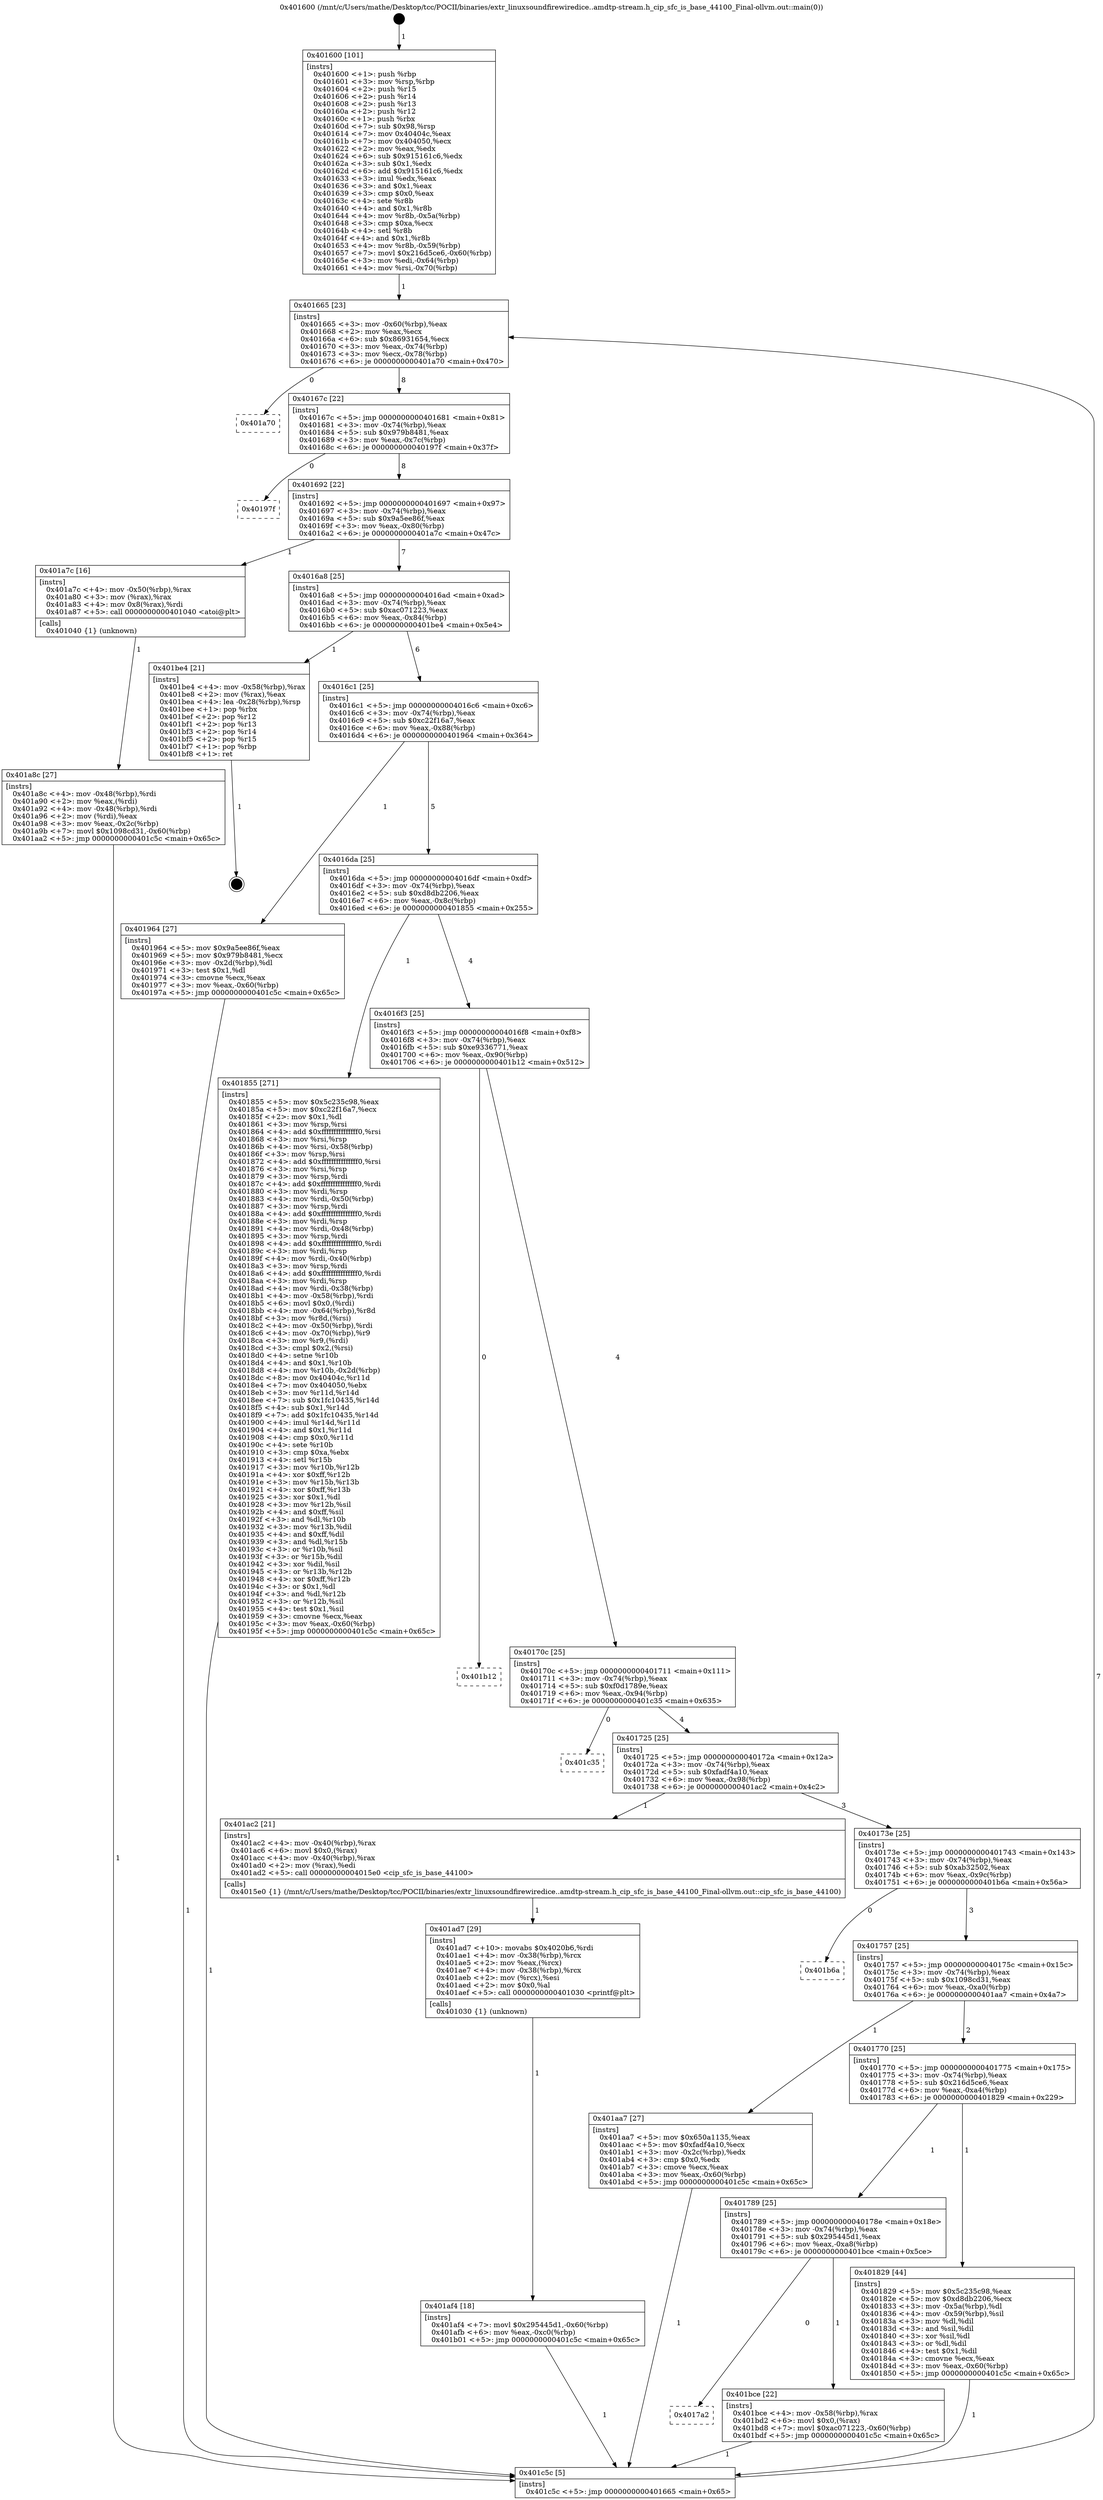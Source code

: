 digraph "0x401600" {
  label = "0x401600 (/mnt/c/Users/mathe/Desktop/tcc/POCII/binaries/extr_linuxsoundfirewiredice..amdtp-stream.h_cip_sfc_is_base_44100_Final-ollvm.out::main(0))"
  labelloc = "t"
  node[shape=record]

  Entry [label="",width=0.3,height=0.3,shape=circle,fillcolor=black,style=filled]
  "0x401665" [label="{
     0x401665 [23]\l
     | [instrs]\l
     &nbsp;&nbsp;0x401665 \<+3\>: mov -0x60(%rbp),%eax\l
     &nbsp;&nbsp;0x401668 \<+2\>: mov %eax,%ecx\l
     &nbsp;&nbsp;0x40166a \<+6\>: sub $0x86931654,%ecx\l
     &nbsp;&nbsp;0x401670 \<+3\>: mov %eax,-0x74(%rbp)\l
     &nbsp;&nbsp;0x401673 \<+3\>: mov %ecx,-0x78(%rbp)\l
     &nbsp;&nbsp;0x401676 \<+6\>: je 0000000000401a70 \<main+0x470\>\l
  }"]
  "0x401a70" [label="{
     0x401a70\l
  }", style=dashed]
  "0x40167c" [label="{
     0x40167c [22]\l
     | [instrs]\l
     &nbsp;&nbsp;0x40167c \<+5\>: jmp 0000000000401681 \<main+0x81\>\l
     &nbsp;&nbsp;0x401681 \<+3\>: mov -0x74(%rbp),%eax\l
     &nbsp;&nbsp;0x401684 \<+5\>: sub $0x979b8481,%eax\l
     &nbsp;&nbsp;0x401689 \<+3\>: mov %eax,-0x7c(%rbp)\l
     &nbsp;&nbsp;0x40168c \<+6\>: je 000000000040197f \<main+0x37f\>\l
  }"]
  Exit [label="",width=0.3,height=0.3,shape=circle,fillcolor=black,style=filled,peripheries=2]
  "0x40197f" [label="{
     0x40197f\l
  }", style=dashed]
  "0x401692" [label="{
     0x401692 [22]\l
     | [instrs]\l
     &nbsp;&nbsp;0x401692 \<+5\>: jmp 0000000000401697 \<main+0x97\>\l
     &nbsp;&nbsp;0x401697 \<+3\>: mov -0x74(%rbp),%eax\l
     &nbsp;&nbsp;0x40169a \<+5\>: sub $0x9a5ee86f,%eax\l
     &nbsp;&nbsp;0x40169f \<+3\>: mov %eax,-0x80(%rbp)\l
     &nbsp;&nbsp;0x4016a2 \<+6\>: je 0000000000401a7c \<main+0x47c\>\l
  }"]
  "0x4017a2" [label="{
     0x4017a2\l
  }", style=dashed]
  "0x401a7c" [label="{
     0x401a7c [16]\l
     | [instrs]\l
     &nbsp;&nbsp;0x401a7c \<+4\>: mov -0x50(%rbp),%rax\l
     &nbsp;&nbsp;0x401a80 \<+3\>: mov (%rax),%rax\l
     &nbsp;&nbsp;0x401a83 \<+4\>: mov 0x8(%rax),%rdi\l
     &nbsp;&nbsp;0x401a87 \<+5\>: call 0000000000401040 \<atoi@plt\>\l
     | [calls]\l
     &nbsp;&nbsp;0x401040 \{1\} (unknown)\l
  }"]
  "0x4016a8" [label="{
     0x4016a8 [25]\l
     | [instrs]\l
     &nbsp;&nbsp;0x4016a8 \<+5\>: jmp 00000000004016ad \<main+0xad\>\l
     &nbsp;&nbsp;0x4016ad \<+3\>: mov -0x74(%rbp),%eax\l
     &nbsp;&nbsp;0x4016b0 \<+5\>: sub $0xac071223,%eax\l
     &nbsp;&nbsp;0x4016b5 \<+6\>: mov %eax,-0x84(%rbp)\l
     &nbsp;&nbsp;0x4016bb \<+6\>: je 0000000000401be4 \<main+0x5e4\>\l
  }"]
  "0x401bce" [label="{
     0x401bce [22]\l
     | [instrs]\l
     &nbsp;&nbsp;0x401bce \<+4\>: mov -0x58(%rbp),%rax\l
     &nbsp;&nbsp;0x401bd2 \<+6\>: movl $0x0,(%rax)\l
     &nbsp;&nbsp;0x401bd8 \<+7\>: movl $0xac071223,-0x60(%rbp)\l
     &nbsp;&nbsp;0x401bdf \<+5\>: jmp 0000000000401c5c \<main+0x65c\>\l
  }"]
  "0x401be4" [label="{
     0x401be4 [21]\l
     | [instrs]\l
     &nbsp;&nbsp;0x401be4 \<+4\>: mov -0x58(%rbp),%rax\l
     &nbsp;&nbsp;0x401be8 \<+2\>: mov (%rax),%eax\l
     &nbsp;&nbsp;0x401bea \<+4\>: lea -0x28(%rbp),%rsp\l
     &nbsp;&nbsp;0x401bee \<+1\>: pop %rbx\l
     &nbsp;&nbsp;0x401bef \<+2\>: pop %r12\l
     &nbsp;&nbsp;0x401bf1 \<+2\>: pop %r13\l
     &nbsp;&nbsp;0x401bf3 \<+2\>: pop %r14\l
     &nbsp;&nbsp;0x401bf5 \<+2\>: pop %r15\l
     &nbsp;&nbsp;0x401bf7 \<+1\>: pop %rbp\l
     &nbsp;&nbsp;0x401bf8 \<+1\>: ret\l
  }"]
  "0x4016c1" [label="{
     0x4016c1 [25]\l
     | [instrs]\l
     &nbsp;&nbsp;0x4016c1 \<+5\>: jmp 00000000004016c6 \<main+0xc6\>\l
     &nbsp;&nbsp;0x4016c6 \<+3\>: mov -0x74(%rbp),%eax\l
     &nbsp;&nbsp;0x4016c9 \<+5\>: sub $0xc22f16a7,%eax\l
     &nbsp;&nbsp;0x4016ce \<+6\>: mov %eax,-0x88(%rbp)\l
     &nbsp;&nbsp;0x4016d4 \<+6\>: je 0000000000401964 \<main+0x364\>\l
  }"]
  "0x401af4" [label="{
     0x401af4 [18]\l
     | [instrs]\l
     &nbsp;&nbsp;0x401af4 \<+7\>: movl $0x295445d1,-0x60(%rbp)\l
     &nbsp;&nbsp;0x401afb \<+6\>: mov %eax,-0xc0(%rbp)\l
     &nbsp;&nbsp;0x401b01 \<+5\>: jmp 0000000000401c5c \<main+0x65c\>\l
  }"]
  "0x401964" [label="{
     0x401964 [27]\l
     | [instrs]\l
     &nbsp;&nbsp;0x401964 \<+5\>: mov $0x9a5ee86f,%eax\l
     &nbsp;&nbsp;0x401969 \<+5\>: mov $0x979b8481,%ecx\l
     &nbsp;&nbsp;0x40196e \<+3\>: mov -0x2d(%rbp),%dl\l
     &nbsp;&nbsp;0x401971 \<+3\>: test $0x1,%dl\l
     &nbsp;&nbsp;0x401974 \<+3\>: cmovne %ecx,%eax\l
     &nbsp;&nbsp;0x401977 \<+3\>: mov %eax,-0x60(%rbp)\l
     &nbsp;&nbsp;0x40197a \<+5\>: jmp 0000000000401c5c \<main+0x65c\>\l
  }"]
  "0x4016da" [label="{
     0x4016da [25]\l
     | [instrs]\l
     &nbsp;&nbsp;0x4016da \<+5\>: jmp 00000000004016df \<main+0xdf\>\l
     &nbsp;&nbsp;0x4016df \<+3\>: mov -0x74(%rbp),%eax\l
     &nbsp;&nbsp;0x4016e2 \<+5\>: sub $0xd8db2206,%eax\l
     &nbsp;&nbsp;0x4016e7 \<+6\>: mov %eax,-0x8c(%rbp)\l
     &nbsp;&nbsp;0x4016ed \<+6\>: je 0000000000401855 \<main+0x255\>\l
  }"]
  "0x401ad7" [label="{
     0x401ad7 [29]\l
     | [instrs]\l
     &nbsp;&nbsp;0x401ad7 \<+10\>: movabs $0x4020b6,%rdi\l
     &nbsp;&nbsp;0x401ae1 \<+4\>: mov -0x38(%rbp),%rcx\l
     &nbsp;&nbsp;0x401ae5 \<+2\>: mov %eax,(%rcx)\l
     &nbsp;&nbsp;0x401ae7 \<+4\>: mov -0x38(%rbp),%rcx\l
     &nbsp;&nbsp;0x401aeb \<+2\>: mov (%rcx),%esi\l
     &nbsp;&nbsp;0x401aed \<+2\>: mov $0x0,%al\l
     &nbsp;&nbsp;0x401aef \<+5\>: call 0000000000401030 \<printf@plt\>\l
     | [calls]\l
     &nbsp;&nbsp;0x401030 \{1\} (unknown)\l
  }"]
  "0x401855" [label="{
     0x401855 [271]\l
     | [instrs]\l
     &nbsp;&nbsp;0x401855 \<+5\>: mov $0x5c235c98,%eax\l
     &nbsp;&nbsp;0x40185a \<+5\>: mov $0xc22f16a7,%ecx\l
     &nbsp;&nbsp;0x40185f \<+2\>: mov $0x1,%dl\l
     &nbsp;&nbsp;0x401861 \<+3\>: mov %rsp,%rsi\l
     &nbsp;&nbsp;0x401864 \<+4\>: add $0xfffffffffffffff0,%rsi\l
     &nbsp;&nbsp;0x401868 \<+3\>: mov %rsi,%rsp\l
     &nbsp;&nbsp;0x40186b \<+4\>: mov %rsi,-0x58(%rbp)\l
     &nbsp;&nbsp;0x40186f \<+3\>: mov %rsp,%rsi\l
     &nbsp;&nbsp;0x401872 \<+4\>: add $0xfffffffffffffff0,%rsi\l
     &nbsp;&nbsp;0x401876 \<+3\>: mov %rsi,%rsp\l
     &nbsp;&nbsp;0x401879 \<+3\>: mov %rsp,%rdi\l
     &nbsp;&nbsp;0x40187c \<+4\>: add $0xfffffffffffffff0,%rdi\l
     &nbsp;&nbsp;0x401880 \<+3\>: mov %rdi,%rsp\l
     &nbsp;&nbsp;0x401883 \<+4\>: mov %rdi,-0x50(%rbp)\l
     &nbsp;&nbsp;0x401887 \<+3\>: mov %rsp,%rdi\l
     &nbsp;&nbsp;0x40188a \<+4\>: add $0xfffffffffffffff0,%rdi\l
     &nbsp;&nbsp;0x40188e \<+3\>: mov %rdi,%rsp\l
     &nbsp;&nbsp;0x401891 \<+4\>: mov %rdi,-0x48(%rbp)\l
     &nbsp;&nbsp;0x401895 \<+3\>: mov %rsp,%rdi\l
     &nbsp;&nbsp;0x401898 \<+4\>: add $0xfffffffffffffff0,%rdi\l
     &nbsp;&nbsp;0x40189c \<+3\>: mov %rdi,%rsp\l
     &nbsp;&nbsp;0x40189f \<+4\>: mov %rdi,-0x40(%rbp)\l
     &nbsp;&nbsp;0x4018a3 \<+3\>: mov %rsp,%rdi\l
     &nbsp;&nbsp;0x4018a6 \<+4\>: add $0xfffffffffffffff0,%rdi\l
     &nbsp;&nbsp;0x4018aa \<+3\>: mov %rdi,%rsp\l
     &nbsp;&nbsp;0x4018ad \<+4\>: mov %rdi,-0x38(%rbp)\l
     &nbsp;&nbsp;0x4018b1 \<+4\>: mov -0x58(%rbp),%rdi\l
     &nbsp;&nbsp;0x4018b5 \<+6\>: movl $0x0,(%rdi)\l
     &nbsp;&nbsp;0x4018bb \<+4\>: mov -0x64(%rbp),%r8d\l
     &nbsp;&nbsp;0x4018bf \<+3\>: mov %r8d,(%rsi)\l
     &nbsp;&nbsp;0x4018c2 \<+4\>: mov -0x50(%rbp),%rdi\l
     &nbsp;&nbsp;0x4018c6 \<+4\>: mov -0x70(%rbp),%r9\l
     &nbsp;&nbsp;0x4018ca \<+3\>: mov %r9,(%rdi)\l
     &nbsp;&nbsp;0x4018cd \<+3\>: cmpl $0x2,(%rsi)\l
     &nbsp;&nbsp;0x4018d0 \<+4\>: setne %r10b\l
     &nbsp;&nbsp;0x4018d4 \<+4\>: and $0x1,%r10b\l
     &nbsp;&nbsp;0x4018d8 \<+4\>: mov %r10b,-0x2d(%rbp)\l
     &nbsp;&nbsp;0x4018dc \<+8\>: mov 0x40404c,%r11d\l
     &nbsp;&nbsp;0x4018e4 \<+7\>: mov 0x404050,%ebx\l
     &nbsp;&nbsp;0x4018eb \<+3\>: mov %r11d,%r14d\l
     &nbsp;&nbsp;0x4018ee \<+7\>: sub $0x1fc10435,%r14d\l
     &nbsp;&nbsp;0x4018f5 \<+4\>: sub $0x1,%r14d\l
     &nbsp;&nbsp;0x4018f9 \<+7\>: add $0x1fc10435,%r14d\l
     &nbsp;&nbsp;0x401900 \<+4\>: imul %r14d,%r11d\l
     &nbsp;&nbsp;0x401904 \<+4\>: and $0x1,%r11d\l
     &nbsp;&nbsp;0x401908 \<+4\>: cmp $0x0,%r11d\l
     &nbsp;&nbsp;0x40190c \<+4\>: sete %r10b\l
     &nbsp;&nbsp;0x401910 \<+3\>: cmp $0xa,%ebx\l
     &nbsp;&nbsp;0x401913 \<+4\>: setl %r15b\l
     &nbsp;&nbsp;0x401917 \<+3\>: mov %r10b,%r12b\l
     &nbsp;&nbsp;0x40191a \<+4\>: xor $0xff,%r12b\l
     &nbsp;&nbsp;0x40191e \<+3\>: mov %r15b,%r13b\l
     &nbsp;&nbsp;0x401921 \<+4\>: xor $0xff,%r13b\l
     &nbsp;&nbsp;0x401925 \<+3\>: xor $0x1,%dl\l
     &nbsp;&nbsp;0x401928 \<+3\>: mov %r12b,%sil\l
     &nbsp;&nbsp;0x40192b \<+4\>: and $0xff,%sil\l
     &nbsp;&nbsp;0x40192f \<+3\>: and %dl,%r10b\l
     &nbsp;&nbsp;0x401932 \<+3\>: mov %r13b,%dil\l
     &nbsp;&nbsp;0x401935 \<+4\>: and $0xff,%dil\l
     &nbsp;&nbsp;0x401939 \<+3\>: and %dl,%r15b\l
     &nbsp;&nbsp;0x40193c \<+3\>: or %r10b,%sil\l
     &nbsp;&nbsp;0x40193f \<+3\>: or %r15b,%dil\l
     &nbsp;&nbsp;0x401942 \<+3\>: xor %dil,%sil\l
     &nbsp;&nbsp;0x401945 \<+3\>: or %r13b,%r12b\l
     &nbsp;&nbsp;0x401948 \<+4\>: xor $0xff,%r12b\l
     &nbsp;&nbsp;0x40194c \<+3\>: or $0x1,%dl\l
     &nbsp;&nbsp;0x40194f \<+3\>: and %dl,%r12b\l
     &nbsp;&nbsp;0x401952 \<+3\>: or %r12b,%sil\l
     &nbsp;&nbsp;0x401955 \<+4\>: test $0x1,%sil\l
     &nbsp;&nbsp;0x401959 \<+3\>: cmovne %ecx,%eax\l
     &nbsp;&nbsp;0x40195c \<+3\>: mov %eax,-0x60(%rbp)\l
     &nbsp;&nbsp;0x40195f \<+5\>: jmp 0000000000401c5c \<main+0x65c\>\l
  }"]
  "0x4016f3" [label="{
     0x4016f3 [25]\l
     | [instrs]\l
     &nbsp;&nbsp;0x4016f3 \<+5\>: jmp 00000000004016f8 \<main+0xf8\>\l
     &nbsp;&nbsp;0x4016f8 \<+3\>: mov -0x74(%rbp),%eax\l
     &nbsp;&nbsp;0x4016fb \<+5\>: sub $0xe9336771,%eax\l
     &nbsp;&nbsp;0x401700 \<+6\>: mov %eax,-0x90(%rbp)\l
     &nbsp;&nbsp;0x401706 \<+6\>: je 0000000000401b12 \<main+0x512\>\l
  }"]
  "0x401a8c" [label="{
     0x401a8c [27]\l
     | [instrs]\l
     &nbsp;&nbsp;0x401a8c \<+4\>: mov -0x48(%rbp),%rdi\l
     &nbsp;&nbsp;0x401a90 \<+2\>: mov %eax,(%rdi)\l
     &nbsp;&nbsp;0x401a92 \<+4\>: mov -0x48(%rbp),%rdi\l
     &nbsp;&nbsp;0x401a96 \<+2\>: mov (%rdi),%eax\l
     &nbsp;&nbsp;0x401a98 \<+3\>: mov %eax,-0x2c(%rbp)\l
     &nbsp;&nbsp;0x401a9b \<+7\>: movl $0x1098cd31,-0x60(%rbp)\l
     &nbsp;&nbsp;0x401aa2 \<+5\>: jmp 0000000000401c5c \<main+0x65c\>\l
  }"]
  "0x401b12" [label="{
     0x401b12\l
  }", style=dashed]
  "0x40170c" [label="{
     0x40170c [25]\l
     | [instrs]\l
     &nbsp;&nbsp;0x40170c \<+5\>: jmp 0000000000401711 \<main+0x111\>\l
     &nbsp;&nbsp;0x401711 \<+3\>: mov -0x74(%rbp),%eax\l
     &nbsp;&nbsp;0x401714 \<+5\>: sub $0xf0d1789e,%eax\l
     &nbsp;&nbsp;0x401719 \<+6\>: mov %eax,-0x94(%rbp)\l
     &nbsp;&nbsp;0x40171f \<+6\>: je 0000000000401c35 \<main+0x635\>\l
  }"]
  "0x401600" [label="{
     0x401600 [101]\l
     | [instrs]\l
     &nbsp;&nbsp;0x401600 \<+1\>: push %rbp\l
     &nbsp;&nbsp;0x401601 \<+3\>: mov %rsp,%rbp\l
     &nbsp;&nbsp;0x401604 \<+2\>: push %r15\l
     &nbsp;&nbsp;0x401606 \<+2\>: push %r14\l
     &nbsp;&nbsp;0x401608 \<+2\>: push %r13\l
     &nbsp;&nbsp;0x40160a \<+2\>: push %r12\l
     &nbsp;&nbsp;0x40160c \<+1\>: push %rbx\l
     &nbsp;&nbsp;0x40160d \<+7\>: sub $0x98,%rsp\l
     &nbsp;&nbsp;0x401614 \<+7\>: mov 0x40404c,%eax\l
     &nbsp;&nbsp;0x40161b \<+7\>: mov 0x404050,%ecx\l
     &nbsp;&nbsp;0x401622 \<+2\>: mov %eax,%edx\l
     &nbsp;&nbsp;0x401624 \<+6\>: sub $0x915161c6,%edx\l
     &nbsp;&nbsp;0x40162a \<+3\>: sub $0x1,%edx\l
     &nbsp;&nbsp;0x40162d \<+6\>: add $0x915161c6,%edx\l
     &nbsp;&nbsp;0x401633 \<+3\>: imul %edx,%eax\l
     &nbsp;&nbsp;0x401636 \<+3\>: and $0x1,%eax\l
     &nbsp;&nbsp;0x401639 \<+3\>: cmp $0x0,%eax\l
     &nbsp;&nbsp;0x40163c \<+4\>: sete %r8b\l
     &nbsp;&nbsp;0x401640 \<+4\>: and $0x1,%r8b\l
     &nbsp;&nbsp;0x401644 \<+4\>: mov %r8b,-0x5a(%rbp)\l
     &nbsp;&nbsp;0x401648 \<+3\>: cmp $0xa,%ecx\l
     &nbsp;&nbsp;0x40164b \<+4\>: setl %r8b\l
     &nbsp;&nbsp;0x40164f \<+4\>: and $0x1,%r8b\l
     &nbsp;&nbsp;0x401653 \<+4\>: mov %r8b,-0x59(%rbp)\l
     &nbsp;&nbsp;0x401657 \<+7\>: movl $0x216d5ce6,-0x60(%rbp)\l
     &nbsp;&nbsp;0x40165e \<+3\>: mov %edi,-0x64(%rbp)\l
     &nbsp;&nbsp;0x401661 \<+4\>: mov %rsi,-0x70(%rbp)\l
  }"]
  "0x401c35" [label="{
     0x401c35\l
  }", style=dashed]
  "0x401725" [label="{
     0x401725 [25]\l
     | [instrs]\l
     &nbsp;&nbsp;0x401725 \<+5\>: jmp 000000000040172a \<main+0x12a\>\l
     &nbsp;&nbsp;0x40172a \<+3\>: mov -0x74(%rbp),%eax\l
     &nbsp;&nbsp;0x40172d \<+5\>: sub $0xfadf4a10,%eax\l
     &nbsp;&nbsp;0x401732 \<+6\>: mov %eax,-0x98(%rbp)\l
     &nbsp;&nbsp;0x401738 \<+6\>: je 0000000000401ac2 \<main+0x4c2\>\l
  }"]
  "0x401c5c" [label="{
     0x401c5c [5]\l
     | [instrs]\l
     &nbsp;&nbsp;0x401c5c \<+5\>: jmp 0000000000401665 \<main+0x65\>\l
  }"]
  "0x401ac2" [label="{
     0x401ac2 [21]\l
     | [instrs]\l
     &nbsp;&nbsp;0x401ac2 \<+4\>: mov -0x40(%rbp),%rax\l
     &nbsp;&nbsp;0x401ac6 \<+6\>: movl $0x0,(%rax)\l
     &nbsp;&nbsp;0x401acc \<+4\>: mov -0x40(%rbp),%rax\l
     &nbsp;&nbsp;0x401ad0 \<+2\>: mov (%rax),%edi\l
     &nbsp;&nbsp;0x401ad2 \<+5\>: call 00000000004015e0 \<cip_sfc_is_base_44100\>\l
     | [calls]\l
     &nbsp;&nbsp;0x4015e0 \{1\} (/mnt/c/Users/mathe/Desktop/tcc/POCII/binaries/extr_linuxsoundfirewiredice..amdtp-stream.h_cip_sfc_is_base_44100_Final-ollvm.out::cip_sfc_is_base_44100)\l
  }"]
  "0x40173e" [label="{
     0x40173e [25]\l
     | [instrs]\l
     &nbsp;&nbsp;0x40173e \<+5\>: jmp 0000000000401743 \<main+0x143\>\l
     &nbsp;&nbsp;0x401743 \<+3\>: mov -0x74(%rbp),%eax\l
     &nbsp;&nbsp;0x401746 \<+5\>: sub $0xab32502,%eax\l
     &nbsp;&nbsp;0x40174b \<+6\>: mov %eax,-0x9c(%rbp)\l
     &nbsp;&nbsp;0x401751 \<+6\>: je 0000000000401b6a \<main+0x56a\>\l
  }"]
  "0x401789" [label="{
     0x401789 [25]\l
     | [instrs]\l
     &nbsp;&nbsp;0x401789 \<+5\>: jmp 000000000040178e \<main+0x18e\>\l
     &nbsp;&nbsp;0x40178e \<+3\>: mov -0x74(%rbp),%eax\l
     &nbsp;&nbsp;0x401791 \<+5\>: sub $0x295445d1,%eax\l
     &nbsp;&nbsp;0x401796 \<+6\>: mov %eax,-0xa8(%rbp)\l
     &nbsp;&nbsp;0x40179c \<+6\>: je 0000000000401bce \<main+0x5ce\>\l
  }"]
  "0x401b6a" [label="{
     0x401b6a\l
  }", style=dashed]
  "0x401757" [label="{
     0x401757 [25]\l
     | [instrs]\l
     &nbsp;&nbsp;0x401757 \<+5\>: jmp 000000000040175c \<main+0x15c\>\l
     &nbsp;&nbsp;0x40175c \<+3\>: mov -0x74(%rbp),%eax\l
     &nbsp;&nbsp;0x40175f \<+5\>: sub $0x1098cd31,%eax\l
     &nbsp;&nbsp;0x401764 \<+6\>: mov %eax,-0xa0(%rbp)\l
     &nbsp;&nbsp;0x40176a \<+6\>: je 0000000000401aa7 \<main+0x4a7\>\l
  }"]
  "0x401829" [label="{
     0x401829 [44]\l
     | [instrs]\l
     &nbsp;&nbsp;0x401829 \<+5\>: mov $0x5c235c98,%eax\l
     &nbsp;&nbsp;0x40182e \<+5\>: mov $0xd8db2206,%ecx\l
     &nbsp;&nbsp;0x401833 \<+3\>: mov -0x5a(%rbp),%dl\l
     &nbsp;&nbsp;0x401836 \<+4\>: mov -0x59(%rbp),%sil\l
     &nbsp;&nbsp;0x40183a \<+3\>: mov %dl,%dil\l
     &nbsp;&nbsp;0x40183d \<+3\>: and %sil,%dil\l
     &nbsp;&nbsp;0x401840 \<+3\>: xor %sil,%dl\l
     &nbsp;&nbsp;0x401843 \<+3\>: or %dl,%dil\l
     &nbsp;&nbsp;0x401846 \<+4\>: test $0x1,%dil\l
     &nbsp;&nbsp;0x40184a \<+3\>: cmovne %ecx,%eax\l
     &nbsp;&nbsp;0x40184d \<+3\>: mov %eax,-0x60(%rbp)\l
     &nbsp;&nbsp;0x401850 \<+5\>: jmp 0000000000401c5c \<main+0x65c\>\l
  }"]
  "0x401aa7" [label="{
     0x401aa7 [27]\l
     | [instrs]\l
     &nbsp;&nbsp;0x401aa7 \<+5\>: mov $0x650a1135,%eax\l
     &nbsp;&nbsp;0x401aac \<+5\>: mov $0xfadf4a10,%ecx\l
     &nbsp;&nbsp;0x401ab1 \<+3\>: mov -0x2c(%rbp),%edx\l
     &nbsp;&nbsp;0x401ab4 \<+3\>: cmp $0x0,%edx\l
     &nbsp;&nbsp;0x401ab7 \<+3\>: cmove %ecx,%eax\l
     &nbsp;&nbsp;0x401aba \<+3\>: mov %eax,-0x60(%rbp)\l
     &nbsp;&nbsp;0x401abd \<+5\>: jmp 0000000000401c5c \<main+0x65c\>\l
  }"]
  "0x401770" [label="{
     0x401770 [25]\l
     | [instrs]\l
     &nbsp;&nbsp;0x401770 \<+5\>: jmp 0000000000401775 \<main+0x175\>\l
     &nbsp;&nbsp;0x401775 \<+3\>: mov -0x74(%rbp),%eax\l
     &nbsp;&nbsp;0x401778 \<+5\>: sub $0x216d5ce6,%eax\l
     &nbsp;&nbsp;0x40177d \<+6\>: mov %eax,-0xa4(%rbp)\l
     &nbsp;&nbsp;0x401783 \<+6\>: je 0000000000401829 \<main+0x229\>\l
  }"]
  Entry -> "0x401600" [label=" 1"]
  "0x401665" -> "0x401a70" [label=" 0"]
  "0x401665" -> "0x40167c" [label=" 8"]
  "0x401be4" -> Exit [label=" 1"]
  "0x40167c" -> "0x40197f" [label=" 0"]
  "0x40167c" -> "0x401692" [label=" 8"]
  "0x401bce" -> "0x401c5c" [label=" 1"]
  "0x401692" -> "0x401a7c" [label=" 1"]
  "0x401692" -> "0x4016a8" [label=" 7"]
  "0x401789" -> "0x4017a2" [label=" 0"]
  "0x4016a8" -> "0x401be4" [label=" 1"]
  "0x4016a8" -> "0x4016c1" [label=" 6"]
  "0x401789" -> "0x401bce" [label=" 1"]
  "0x4016c1" -> "0x401964" [label=" 1"]
  "0x4016c1" -> "0x4016da" [label=" 5"]
  "0x401af4" -> "0x401c5c" [label=" 1"]
  "0x4016da" -> "0x401855" [label=" 1"]
  "0x4016da" -> "0x4016f3" [label=" 4"]
  "0x401ad7" -> "0x401af4" [label=" 1"]
  "0x4016f3" -> "0x401b12" [label=" 0"]
  "0x4016f3" -> "0x40170c" [label=" 4"]
  "0x401ac2" -> "0x401ad7" [label=" 1"]
  "0x40170c" -> "0x401c35" [label=" 0"]
  "0x40170c" -> "0x401725" [label=" 4"]
  "0x401a8c" -> "0x401c5c" [label=" 1"]
  "0x401725" -> "0x401ac2" [label=" 1"]
  "0x401725" -> "0x40173e" [label=" 3"]
  "0x401a7c" -> "0x401a8c" [label=" 1"]
  "0x40173e" -> "0x401b6a" [label=" 0"]
  "0x40173e" -> "0x401757" [label=" 3"]
  "0x401964" -> "0x401c5c" [label=" 1"]
  "0x401757" -> "0x401aa7" [label=" 1"]
  "0x401757" -> "0x401770" [label=" 2"]
  "0x401855" -> "0x401c5c" [label=" 1"]
  "0x401770" -> "0x401829" [label=" 1"]
  "0x401770" -> "0x401789" [label=" 1"]
  "0x401829" -> "0x401c5c" [label=" 1"]
  "0x401600" -> "0x401665" [label=" 1"]
  "0x401c5c" -> "0x401665" [label=" 7"]
  "0x401aa7" -> "0x401c5c" [label=" 1"]
}
